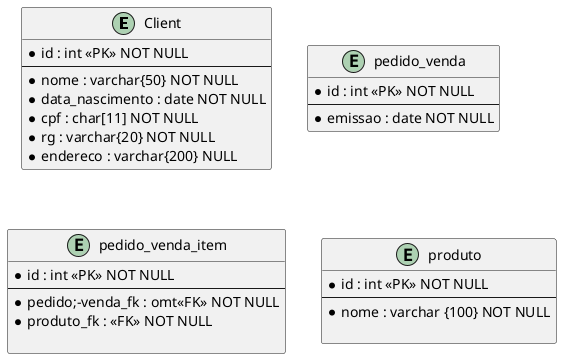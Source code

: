 @startuml
  

entity Client {
    *id : int <<PK>> NOT NULL 
    --
    *nome : varchar{50} NOT NULL
    *data_nascimento : date NOT NULL
    *cpf : char[11] NOT NULL
    *rg : varchar{20} NOT NULL
    *endereco : varchar{200} NULL
}

entity pedido_venda {
    *id : int <<PK>> NOT NULL 
    --
    *emissao : date NOT NULL
}

entity pedido_venda_item{
     *id : int <<PK>> NOT NULL 
    --
    *pedido;-venda_fk : omt<<FK>> NOT NULL 
    *produto_fk : <<FK>> NOT NULL 

}

entity produto{
    *id : int <<PK>> NOT NULL 
    --
    *nome : varchar {100} NOT NULL

}
@enduml